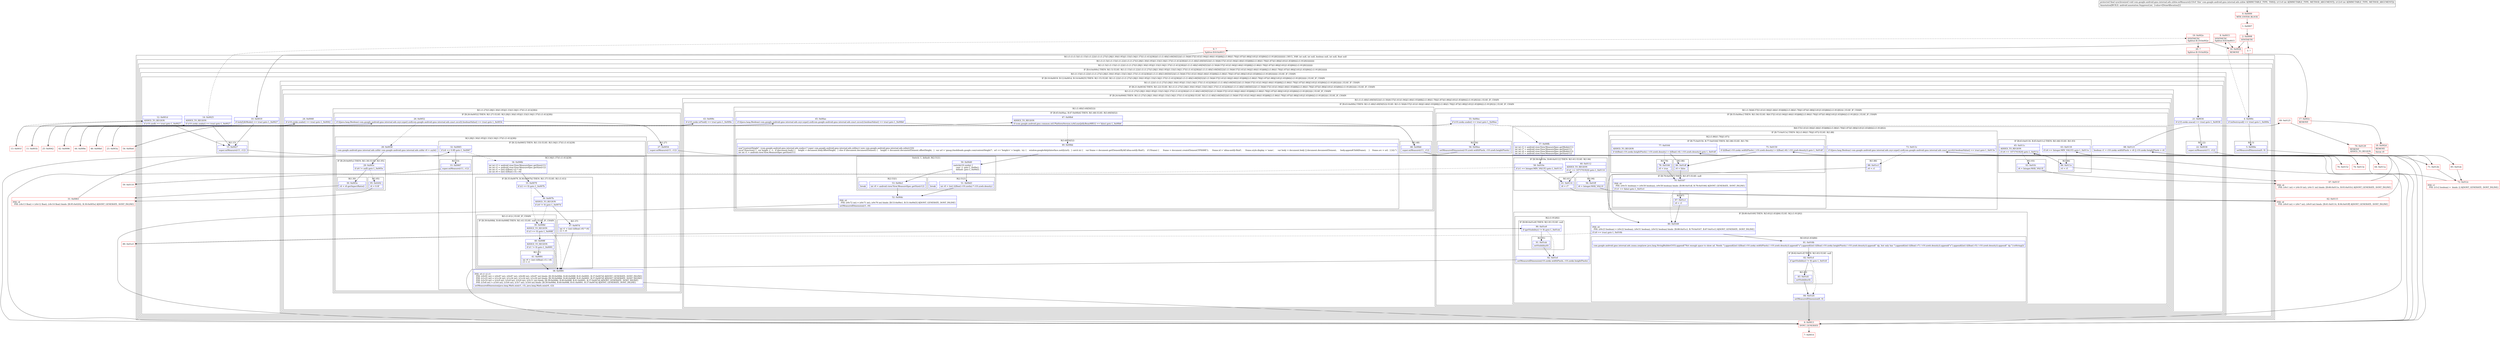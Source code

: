 digraph "CFG forcom.google.android.gms.internal.ads.zzbiw.onMeasure(II)V" {
subgraph cluster_Region_1412106772 {
label = "R(1:(1:(1:(1:5)(1:(1:15)(1:(1:22)(1:(1:(1:27)(3:28|(1:30)(1:95)|(1:33)(3:34|(1:37)(1:(1:41))|38)))(1:(1:(1:48)(3:49|50|52))(1:(1:56)(6:57|(1:61)(1:94)|(1:66)(1:93)|68|(2:(1:86)(1:78)|(1:87))(1:88)|(3:81|(1:83)|84)(2:(1:91)|92)))))))))) | DECL_VAR: int null, int null, boolean null, int null, float null\l";
node [shape=record,color=blue];
subgraph cluster_Region_1656839038 {
label = "R(1:(1:(1:5)(1:(1:15)(1:(1:22)(1:(1:(1:27)(3:28|(1:30)(1:95)|(1:33)(3:34|(1:37)(1:(1:41))|38)))(1:(1:(1:48)(3:49|50|52))(1:(1:56)(6:57|(1:61)(1:94)|(1:66)(1:93)|68|(2:(1:86)(1:78)|(1:87))(1:88)|(3:81|(1:83)|84)(2:(1:91)|92)))))))))";
node [shape=record,color=blue];
subgraph cluster_Region_1543509435 {
label = "R(1:(1:5)(1:(1:15)(1:(1:22)(1:(1:(1:27)(3:28|(1:30)(1:95)|(1:33)(3:34|(1:37)(1:(1:41))|38)))(1:(1:(1:48)(3:49|50|52))(1:(1:56)(6:57|(1:61)(1:94)|(1:66)(1:93)|68|(2:(1:86)(1:78)|(1:87))(1:88)|(3:81|(1:83)|84)(2:(1:91)|92))))))))";
node [shape=record,color=blue];
subgraph cluster_IfRegion_762585654 {
label = "IF [B:4:0x000c] THEN: R(1:5) ELSE: R(1:(1:15)(1:(1:22)(1:(1:(1:27)(3:28|(1:30)(1:95)|(1:33)(3:34|(1:37)(1:(1:41))|38)))(1:(1:(1:48)(3:49|50|52))(1:(1:56)(6:57|(1:61)(1:94)|(1:66)(1:93)|68|(2:(1:86)(1:78)|(1:87))(1:88)|(3:81|(1:83)|84)(2:(1:91)|92)))))))";
node [shape=record,color=blue];
Node_4 [shape=record,label="{4\:\ 0x000c|if (isDestroyed() == true) goto L_0x000e\l}"];
subgraph cluster_Region_553903654 {
label = "R(1:5)";
node [shape=record,color=blue];
Node_5 [shape=record,label="{5\:\ 0x000e|setMeasuredDimension(0, 0)\l}"];
}
subgraph cluster_Region_1240548307 {
label = "R(1:(1:15)(1:(1:22)(1:(1:(1:27)(3:28|(1:30)(1:95)|(1:33)(3:34|(1:37)(1:(1:41))|38)))(1:(1:(1:48)(3:49|50|52))(1:(1:56)(6:57|(1:61)(1:94)|(1:66)(1:93)|68|(2:(1:86)(1:78)|(1:87))(1:88)|(3:81|(1:83)|84)(2:(1:91)|92))))))) | ELSE_IF_CHAIN\l";
node [shape=record,color=blue];
subgraph cluster_IfRegion_360721051 {
label = "IF [B:10:0x0019, B:12:0x001d, B:14:0x0025] THEN: R(1:15) ELSE: R(1:(1:22)(1:(1:(1:27)(3:28|(1:30)(1:95)|(1:33)(3:34|(1:37)(1:(1:41))|38)))(1:(1:(1:48)(3:49|50|52))(1:(1:56)(6:57|(1:61)(1:94)|(1:66)(1:93)|68|(2:(1:86)(1:78)|(1:87))(1:88)|(3:81|(1:83)|84)(2:(1:91)|92)))))) | ELSE_IF_CHAIN\l";
node [shape=record,color=blue];
Node_10 [shape=record,label="{10\:\ 0x0019|if (isInEditMode() == true) goto L_0x0027\l}"];
Node_12 [shape=record,label="{12\:\ 0x001d|ADDED_TO_REGION\l|if (r10.zzelb == true) goto L_0x0027\l}"];
Node_14 [shape=record,label="{14\:\ 0x0025|ADDED_TO_REGION\l|if (r10.zzekz.zzaby() == true) goto L_0x0027\l}"];
subgraph cluster_Region_434753423 {
label = "R(1:15)";
node [shape=record,color=blue];
Node_15 [shape=record,label="{15\:\ 0x0027|super.onMeasure(r11, r12)\l}"];
}
subgraph cluster_Region_660944962 {
label = "R(1:(1:22)(1:(1:(1:27)(3:28|(1:30)(1:95)|(1:33)(3:34|(1:37)(1:(1:41))|38)))(1:(1:(1:48)(3:49|50|52))(1:(1:56)(6:57|(1:61)(1:94)|(1:66)(1:93)|68|(2:(1:86)(1:78)|(1:87))(1:88)|(3:81|(1:83)|84)(2:(1:91)|92)))))) | ELSE_IF_CHAIN\l";
node [shape=record,color=blue];
subgraph cluster_IfRegion_1682507942 {
label = "IF [B:21:0x0034] THEN: R(1:22) ELSE: R(1:(1:(1:27)(3:28|(1:30)(1:95)|(1:33)(3:34|(1:37)(1:(1:41))|38)))(1:(1:(1:48)(3:49|50|52))(1:(1:56)(6:57|(1:61)(1:94)|(1:66)(1:93)|68|(2:(1:86)(1:78)|(1:87))(1:88)|(3:81|(1:83)|84)(2:(1:91)|92))))) | ELSE_IF_CHAIN\l";
node [shape=record,color=blue];
Node_21 [shape=record,label="{21\:\ 0x0034|if (r10.zzekz.zzaca() == true) goto L_0x0036\l}"];
subgraph cluster_Region_1879650886 {
label = "R(1:22)";
node [shape=record,color=blue];
Node_22 [shape=record,label="{22\:\ 0x0036|super.onMeasure(r11, r12)\l}"];
}
subgraph cluster_Region_659234431 {
label = "R(1:(1:(1:27)(3:28|(1:30)(1:95)|(1:33)(3:34|(1:37)(1:(1:41))|38)))(1:(1:(1:48)(3:49|50|52))(1:(1:56)(6:57|(1:61)(1:94)|(1:66)(1:93)|68|(2:(1:86)(1:78)|(1:87))(1:88)|(3:81|(1:83)|84)(2:(1:91)|92))))) | ELSE_IF_CHAIN\l";
node [shape=record,color=blue];
subgraph cluster_IfRegion_702711292 {
label = "IF [B:24:0x0040] THEN: R(1:(1:27)(3:28|(1:30)(1:95)|(1:33)(3:34|(1:37)(1:(1:41))|38))) ELSE: R(1:(1:(1:48)(3:49|50|52))(1:(1:56)(6:57|(1:61)(1:94)|(1:66)(1:93)|68|(2:(1:86)(1:78)|(1:87))(1:88)|(3:81|(1:83)|84)(2:(1:91)|92)))) | ELSE_IF_CHAIN\l";
node [shape=record,color=blue];
Node_24 [shape=record,label="{24\:\ 0x0040|if (r10.zzekz.zzabz() == true) goto L_0x0042\l}"];
subgraph cluster_Region_88253534 {
label = "R(1:(1:27)(3:28|(1:30)(1:95)|(1:33)(3:34|(1:37)(1:(1:41))|38)))";
node [shape=record,color=blue];
subgraph cluster_IfRegion_1021328818 {
label = "IF [B:26:0x0052] THEN: R(1:27) ELSE: R(3:28|(1:30)(1:95)|(1:33)(3:34|(1:37)(1:(1:41))|38))";
node [shape=record,color=blue];
Node_26 [shape=record,label="{26\:\ 0x0052|if (((java.lang.Boolean) com.google.android.gms.internal.ads.zzyr.zzpe().zzd(com.google.android.gms.internal.ads.zzact.zzcsl)).booleanValue() == true) goto L_0x0054\l}"];
subgraph cluster_Region_1135043767 {
label = "R(1:27)";
node [shape=record,color=blue];
Node_27 [shape=record,label="{27\:\ 0x0054|super.onMeasure(r11, r12)\l}"];
}
subgraph cluster_Region_450994923 {
label = "R(3:28|(1:30)(1:95)|(1:33)(3:34|(1:37)(1:(1:41))|38))";
node [shape=record,color=blue];
Node_28 [shape=record,label="{28\:\ 0x0058|com.google.android.gms.internal.ads.zzbhr com.google.android.gms.internal.ads.zzbhr r0 = zzyb()\l}"];
subgraph cluster_IfRegion_1377735213 {
label = "IF [B:29:0x005c] THEN: R(1:30) ELSE: R(1:95)";
node [shape=record,color=blue];
Node_29 [shape=record,label="{29\:\ 0x005c|if (r0 != null) goto L_0x005e\l}"];
subgraph cluster_Region_155054479 {
label = "R(1:30)";
node [shape=record,color=blue];
Node_30 [shape=record,label="{30\:\ 0x005e|r4 = r0.getAspectRatio()\l}"];
}
subgraph cluster_Region_1170992603 {
label = "R(1:95)";
node [shape=record,color=blue];
Node_95 [shape=record,label="{95\:\ 0x0202|r4 = 0.0f\l}"];
}
}
subgraph cluster_IfRegion_2128073818 {
label = "IF [B:32:0x0065] THEN: R(1:33) ELSE: R(3:34|(1:37)(1:(1:41))|38)";
node [shape=record,color=blue];
Node_32 [shape=record,label="{32\:\ 0x0065|if (r4 == 0.0f) goto L_0x0067\l}"];
subgraph cluster_Region_1856499594 {
label = "R(1:33)";
node [shape=record,color=blue];
Node_33 [shape=record,label="{33\:\ 0x0067|super.onMeasure(r11, r12)\l}"];
}
subgraph cluster_Region_1386932595 {
label = "R(3:34|(1:37)(1:(1:41))|38)";
node [shape=record,color=blue];
Node_34 [shape=record,label="{34\:\ 0x006b|int int r3 = android.view.View.MeasureSpec.getSize(r11)\lint int r2 = android.view.View.MeasureSpec.getSize(r12)\lint int r1 = (int) (((float) r2) * r4)\lint int r0 = (int) (((float) r3) \/ r4)\l}"];
subgraph cluster_IfRegion_219132892 {
label = "IF [B:35:0x0079, B:36:0x007b] THEN: R(1:37) ELSE: R(1:(1:41))";
node [shape=record,color=blue];
Node_35 [shape=record,label="{35\:\ 0x0079|if (r2 == 0) goto L_0x007b\l}"];
Node_36 [shape=record,label="{36\:\ 0x007b|ADDED_TO_REGION\l|if (r0 != 0) goto L_0x007d\l}"];
subgraph cluster_Region_141243091 {
label = "R(1:37)";
node [shape=record,color=blue];
Node_37 [shape=record,label="{37\:\ 0x007d|int r1 = (int) (((float) r0) * r4)\lr2 = r0\l}"];
}
subgraph cluster_Region_1402421825 {
label = "R(1:(1:41)) | ELSE_IF_CHAIN\l";
node [shape=record,color=blue];
subgraph cluster_IfRegion_315928679 {
label = "IF [B:39:0x008d, B:40:0x008f] THEN: R(1:41) ELSE: null | ELSE_IF_CHAIN\l";
node [shape=record,color=blue];
Node_39 [shape=record,label="{39\:\ 0x008d|ADDED_TO_REGION\l|if (r3 == 0) goto L_0x008f\l}"];
Node_40 [shape=record,label="{40\:\ 0x008f|ADDED_TO_REGION\l|if (r1 != 0) goto L_0x0091\l}"];
subgraph cluster_Region_1954776817 {
label = "R(1:41)";
node [shape=record,color=blue];
Node_41 [shape=record,label="{41\:\ 0x0091|int r0 = (int) (((float) r1) \/ r4)\lr3 = r1\l}"];
}
}
}
}
Node_38 [shape=record,label="{38\:\ 0x0081|PHI: r0 r1 r2 r3 \l  PHI: (r0v91 int) = (r0v87 int), (r0v87 int), (r0v90 int), (r0v87 int) binds: [B:39:0x008d, B:40:0x008f, B:41:0x0091, B:37:0x007d] A[DONT_GENERATE, DONT_INLINE]\l  PHI: (r1v25 int) = (r1v24 int), (r1v24 int), (r1v24 int), (r1v29 int) binds: [B:39:0x008d, B:40:0x008f, B:41:0x0091, B:37:0x007d] A[DONT_GENERATE, DONT_INLINE]\l  PHI: (r2v10 int) = (r2v9 int), (r2v9 int), (r2v9 int), (r2v11 int) binds: [B:39:0x008d, B:40:0x008f, B:41:0x0091, B:37:0x007d] A[DONT_GENERATE, DONT_INLINE]\l  PHI: (r3v8 int) = (r3v6 int), (r3v6 int), (r3v7 int), (r3v6 int) binds: [B:39:0x008d, B:40:0x008f, B:41:0x0091, B:37:0x007d] A[DONT_GENERATE, DONT_INLINE]\l|setMeasuredDimension(java.lang.Math.min(r1, r3), java.lang.Math.min(r0, r2))\l}"];
}
}
}
}
}
subgraph cluster_Region_736958040 {
label = "R(1:(1:(1:48)(3:49|50|52))(1:(1:56)(6:57|(1:61)(1:94)|(1:66)(1:93)|68|(2:(1:86)(1:78)|(1:87))(1:88)|(3:81|(1:83)|84)(2:(1:91)|92)))) | ELSE_IF_CHAIN\l";
node [shape=record,color=blue];
subgraph cluster_IfRegion_1800958587 {
label = "IF [B:43:0x009c] THEN: R(1:(1:48)(3:49|50|52)) ELSE: R(1:(1:56)(6:57|(1:61)(1:94)|(1:66)(1:93)|68|(2:(1:86)(1:78)|(1:87))(1:88)|(3:81|(1:83)|84)(2:(1:91)|92))) | ELSE_IF_CHAIN\l";
node [shape=record,color=blue];
Node_43 [shape=record,label="{43\:\ 0x009c|if (r10.zzekz.isFluid() == true) goto L_0x009e\l}"];
subgraph cluster_Region_986848037 {
label = "R(1:(1:48)(3:49|50|52))";
node [shape=record,color=blue];
subgraph cluster_IfRegion_1405014900 {
label = "IF [B:45:0x00ae, B:47:0x00b4] THEN: R(1:48) ELSE: R(3:49|50|52)";
node [shape=record,color=blue];
Node_45 [shape=record,label="{45\:\ 0x00ae|if (((java.lang.Boolean) com.google.android.gms.internal.ads.zzyr.zzpe().zzd(com.google.android.gms.internal.ads.zzact.zzcso)).booleanValue() == true) goto L_0x00b6\l}"];
Node_47 [shape=record,label="{47\:\ 0x00b4|ADDED_TO_REGION\l|if (com.google.android.gms.common.util.PlatformVersion.isAtLeastJellyBeanMR1() == false) goto L_0x00b6\l}"];
subgraph cluster_Region_270680205 {
label = "R(1:48)";
node [shape=record,color=blue];
Node_48 [shape=record,label="{48\:\ 0x00b6|super.onMeasure(r11, r12)\l}"];
}
subgraph cluster_Region_1393779854 {
label = "R(3:49|50|52)";
node [shape=record,color=blue];
Node_49 [shape=record,label="{49\:\ 0x00bb|zza(\"\/contentHeight\", (com.google.android.gms.internal.ads.zzahn\<? super com.google.android.gms.internal.ads.zzbha\>) new com.google.android.gms.internal.ads.zzbiy(r10))\lzzco(\"(function() \{  var height = \-1;  if (document.body) \{    height = document.body.offsetHeight;  \} else if (document.documentElement) \{    height = document.documentElement.offsetHeight;  \}  var url = 'gmsg:\/\/mobileads.google.com\/contentHeight?';  url += 'height=' + height;  try \{    window.googleAdsJsInterface.notify(url);  \} catch (e) \{    var frame = document.getElementById('afma\-notify\-fluid');    if (!frame) \{      frame = document.createElement('IFRAME');      frame.id = 'afma\-notify\-fluid';      frame.style.display = 'none';      var body = document.body \|\| document.documentElement;      body.appendChild(frame);    \}    frame.src = url;  \}\})();\")\lint int r1 = android.view.View.MeasureSpec.getSize(r11)\l}"];
subgraph cluster_SwitchRegion_943792984 {
label = "Switch: 1, default: R(2:51|1)";
node [shape=record,color=blue];
Node_50 [shape=record,label="{50\:\ 0x00d0|switch(r10.zzelm) \{\l    case \-1: goto L_0x00e1;\l    default: goto L_0x00d3;\l\}\l}"];
subgraph cluster_Region_1744278000 {
label = "R(2:53|1)";
node [shape=record,color=blue];
Node_53 [shape=record,label="{53\:\ 0x00e1|int r0 = android.view.View.MeasureSpec.getSize(r12)\l}"];
Node_InsnContainer_316673094 [shape=record,label="{|break\l}"];
}
subgraph cluster_Region_1820592084 {
label = "R(2:51|1)";
node [shape=record,color=blue];
Node_51 [shape=record,label="{51\:\ 0x00d3|int r0 = (int) (((float) r10.zzelm) * r10.zzwb.density)\l}"];
Node_InsnContainer_937449501 [shape=record,label="{|break\l}"];
}
}
Node_52 [shape=record,label="{52\:\ 0x00dc|PHI: r0 \l  PHI: (r0v72 int) = (r0v71 int), (r0v76 int) binds: [B:53:0x00e1, B:51:0x00d3] A[DONT_GENERATE, DONT_INLINE]\l|setMeasuredDimension(r1, r0)\l}"];
}
}
}
subgraph cluster_Region_902058052 {
label = "R(1:(1:56)(6:57|(1:61)(1:94)|(1:66)(1:93)|68|(2:(1:86)(1:78)|(1:87))(1:88)|(3:81|(1:83)|84)(2:(1:91)|92))) | ELSE_IF_CHAIN\l";
node [shape=record,color=blue];
subgraph cluster_IfRegion_70184519 {
label = "IF [B:55:0x00ec] THEN: R(1:56) ELSE: R(6:57|(1:61)(1:94)|(1:66)(1:93)|68|(2:(1:86)(1:78)|(1:87))(1:88)|(3:81|(1:83)|84)(2:(1:91)|92)) | ELSE_IF_CHAIN\l";
node [shape=record,color=blue];
Node_55 [shape=record,label="{55\:\ 0x00ec|if (r10.zzekz.zzabx() == true) goto L_0x00ee\l}"];
subgraph cluster_Region_381567160 {
label = "R(1:56)";
node [shape=record,color=blue];
Node_56 [shape=record,label="{56\:\ 0x00ee|setMeasuredDimension(r10.zzwb.widthPixels, r10.zzwb.heightPixels)\l}"];
}
subgraph cluster_Region_1503393285 {
label = "R(6:57|(1:61)(1:94)|(1:66)(1:93)|68|(2:(1:86)(1:78)|(1:87))(1:88)|(3:81|(1:83)|84)(2:(1:91)|92))";
node [shape=record,color=blue];
Node_57 [shape=record,label="{57\:\ 0x00fb|int int r1 = android.view.View.MeasureSpec.getMode(r11)\lint int r7 = android.view.View.MeasureSpec.getSize(r11)\lint int r4 = android.view.View.MeasureSpec.getMode(r12)\lint int r5 = android.view.View.MeasureSpec.getSize(r12)\l}"];
subgraph cluster_IfRegion_410983565 {
label = "IF [B:58:0x010e, B:60:0x0112] THEN: R(1:61) ELSE: R(1:94)";
node [shape=record,color=blue];
Node_58 [shape=record,label="{58\:\ 0x010e|if (r1 == Integer.MIN_VALUE) goto L_0x0114\l}"];
Node_60 [shape=record,label="{60\:\ 0x0112|ADDED_TO_REGION\l|if (r1 == 1073741824) goto L_0x0114\l}"];
subgraph cluster_Region_1640269119 {
label = "R(1:61)";
node [shape=record,color=blue];
Node_61 [shape=record,label="{61\:\ 0x0114|r6 = r7\l}"];
}
subgraph cluster_Region_894079835 {
label = "R(1:94)";
node [shape=record,color=blue];
Node_94 [shape=record,label="{94\:\ 0x01ff|r6 = Integer.MAX_VALUE\l}"];
}
}
subgraph cluster_IfRegion_270131455 {
label = "IF [B:63:0x0118, B:65:0x011c] THEN: R(1:66) ELSE: R(1:93)";
node [shape=record,color=blue];
Node_63 [shape=record,label="{63\:\ 0x0118|if (r4 == Integer.MIN_VALUE) goto L_0x011e\l}"];
Node_65 [shape=record,label="{65\:\ 0x011c|ADDED_TO_REGION\l|if (r4 == 1073741824) goto L_0x011e\l}"];
subgraph cluster_Region_1893866757 {
label = "R(1:66)";
node [shape=record,color=blue];
Node_66 [shape=record,label="{66\:\ 0x011e|r4 = r5\l}"];
}
subgraph cluster_Region_58169607 {
label = "R(1:93)";
node [shape=record,color=blue];
Node_93 [shape=record,label="{93\:\ 0x01fc|r4 = Integer.MAX_VALUE\l}"];
}
}
Node_68 [shape=record,label="{68\:\ 0x0123|boolean r1 = r10.zzekz.widthPixels \> r6 \|\| r10.zzekz.heightPixels \> r4\l}"];
subgraph cluster_IfRegion_598459074 {
label = "IF [B:73:0x013c] THEN: R(2:(1:86)(1:78)|(1:87)) ELSE: R(1:88)";
node [shape=record,color=blue];
Node_73 [shape=record,label="{73\:\ 0x013c|if (((java.lang.Boolean) com.google.android.gms.internal.ads.zzyr.zzpe().zzd(com.google.android.gms.internal.ads.zzact.zzcvh)).booleanValue() == true) goto L_0x013e\l}"];
subgraph cluster_Region_888856707 {
label = "R(2:(1:86)(1:78)|(1:87))";
node [shape=record,color=blue];
subgraph cluster_IfRegion_1196784781 {
label = "IF [B:75:0x0150, B:77:0x0164] THEN: R(1:86) ELSE: R(1:78)";
node [shape=record,color=blue];
Node_75 [shape=record,label="{75\:\ 0x0150|if ((((float) r10.zzekz.widthPixels) \/ r10.zzwb.density) \> (((float) r6) \/ r10.zzwb.density)) goto L_0x01df\l}"];
Node_77 [shape=record,label="{77\:\ 0x0164|ADDED_TO_REGION\l|if ((((float) r10.zzekz.heightPixels) \/ r10.zzwb.density) \> (((float) r4) \/ r10.zzwb.density)) goto L_0x01df\l}"];
subgraph cluster_Region_1651323560 {
label = "R(1:86)";
node [shape=record,color=blue];
Node_86 [shape=record,label="{86\:\ 0x01df|r0 = false\l}"];
}
subgraph cluster_Region_172989332 {
label = "R(1:78)";
node [shape=record,color=blue];
Node_78 [shape=record,label="{78\:\ 0x0166|r0 = true\l}"];
}
}
subgraph cluster_IfRegion_1547079566 {
label = "IF [B:79:0x0167] THEN: R(1:87) ELSE: null";
node [shape=record,color=blue];
Node_79 [shape=record,label="{79\:\ 0x0167|PHI: r0 \l  PHI: (r0v51 boolean) = (r0v50 boolean), (r0v58 boolean) binds: [B:86:0x01df, B:78:0x0166] A[DONT_GENERATE, DONT_INLINE]\l|if (r1 == false) goto L_0x01e1\l}"];
subgraph cluster_Region_1021094712 {
label = "R(1:87)";
node [shape=record,color=blue];
Node_87 [shape=record,label="{87\:\ 0x01e1|r0 = r1\l}"];
}
}
}
subgraph cluster_Region_1575827379 {
label = "R(1:88)";
node [shape=record,color=blue];
Node_88 [shape=record,label="{88\:\ 0x01e3|r0 = r1\l}"];
}
}
subgraph cluster_IfRegion_596266847 {
label = "IF [B:80:0x0169] THEN: R(3:81|(1:83)|84) ELSE: R(2:(1:91)|92)";
node [shape=record,color=blue];
Node_80 [shape=record,label="{80\:\ 0x0169|PHI: r0 \l  PHI: (r0v23 boolean) = (r0v22 boolean), (r0v51 boolean), (r0v52 boolean) binds: [B:88:0x01e3, B:79:0x0167, B:87:0x01e1] A[DONT_GENERATE, DONT_INLINE]\l|if (r0 == true) goto L_0x016b\l}"];
subgraph cluster_Region_372508642 {
label = "R(3:81|(1:83)|84)";
node [shape=record,color=blue];
Node_81 [shape=record,label="{81\:\ 0x016b|com.google.android.gms.internal.ads.zzaxa.zzep(new java.lang.StringBuilder(103).append(\"Not enough space to show ad. Needs \").append((int) (((float) r10.zzekz.widthPixels) \/ r10.zzwb.density)).append(\"x\").append((int) (((float) r10.zzekz.heightPixels) \/ r10.zzwb.density)).append(\" dp, but only has \").append((int) (((float) r7) \/ r10.zzwb.density)).append(\"x\").append((int) (((float) r5) \/ r10.zzwb.density)).append(\" dp.\").toString())\l}"];
subgraph cluster_IfRegion_1590305854 {
label = "IF [B:82:0x01cf] THEN: R(1:83) ELSE: null";
node [shape=record,color=blue];
Node_82 [shape=record,label="{82\:\ 0x01cf|if (getVisibility() != 8) goto L_0x01d1\l}"];
subgraph cluster_Region_1029126556 {
label = "R(1:83)";
node [shape=record,color=blue];
Node_83 [shape=record,label="{83\:\ 0x01d1|setVisibility(4)\l}"];
}
}
Node_84 [shape=record,label="{84\:\ 0x01d5|setMeasuredDimension(0, 0)\l}"];
}
subgraph cluster_Region_1359645615 {
label = "R(2:(1:91)|92)";
node [shape=record,color=blue];
subgraph cluster_IfRegion_546031206 {
label = "IF [B:90:0x01e9] THEN: R(1:91) ELSE: null";
node [shape=record,color=blue];
Node_90 [shape=record,label="{90\:\ 0x01e9|if (getVisibility() != 8) goto L_0x01eb\l}"];
subgraph cluster_Region_804257181 {
label = "R(1:91)";
node [shape=record,color=blue];
Node_91 [shape=record,label="{91\:\ 0x01eb|setVisibility(0)\l}"];
}
}
Node_92 [shape=record,label="{92\:\ 0x01ef|setMeasuredDimension(r10.zzekz.widthPixels, r10.zzekz.heightPixels)\l}"];
}
}
}
}
}
}
}
}
}
}
}
}
}
}
}
}
}
Node_0 [shape=record,color=red,label="{0\:\ 0x0000|MTH_ENTER_BLOCK\l}"];
Node_1 [shape=record,color=red,label="{1\:\ 0x0007}"];
Node_2 [shape=record,color=red,label="{2\:\ 0x0008|SYNTHETIC\l}"];
Node_3 [shape=record,color=red,label="{3\:\ ?}"];
Node_6 [shape=record,color=red,label="{6\:\ 0x0013|DONT_GENERATE\l}"];
Node_7 [shape=record,color=red,label="{7\:\ 0x0014}"];
Node_8 [shape=record,color=red,label="{8\:\ 0x0015|SYNTHETIC\lSplitter:B:8:0x0015\l}"];
Node_9 [shape=record,color=red,label="{9\:\ ?|Splitter:B:8:0x0015\l}"];
Node_11 [shape=record,color=red,label="{11\:\ 0x001b}"];
Node_13 [shape=record,color=red,label="{13\:\ 0x001f}"];
Node_16 [shape=record,color=red,label="{16\:\ 0x002b|REMOVE\l}"];
Node_17 [shape=record,color=red,label="{17\:\ 0x002c|REMOVE\l}"];
Node_18 [shape=record,color=red,label="{18\:\ 0x002d|REMOVE\l|throw r0\l}"];
Node_19 [shape=record,color=red,label="{19\:\ 0x002e|SYNTHETIC\lSplitter:B:19:0x002e\l}"];
Node_20 [shape=record,color=red,label="{20\:\ ?|Splitter:B:19:0x002e\l}"];
Node_23 [shape=record,color=red,label="{23\:\ 0x003a}"];
Node_25 [shape=record,color=red,label="{25\:\ 0x0042}"];
Node_31 [shape=record,color=red,label="{31\:\ 0x0063|PHI: r4 \l  PHI: (r4v13 float) = (r4v12 float), (r4v14 float) binds: [B:95:0x0202, B:30:0x005e] A[DONT_GENERATE, DONT_INLINE]\l}"];
Node_42 [shape=record,color=red,label="{42\:\ 0x0096}"];
Node_44 [shape=record,color=red,label="{44\:\ 0x009e}"];
Node_46 [shape=record,color=red,label="{46\:\ 0x00b0}"];
Node_54 [shape=record,color=red,label="{54\:\ 0x00e6}"];
Node_59 [shape=record,color=red,label="{59\:\ 0x0110}"];
Node_62 [shape=record,color=red,label="{62\:\ 0x0115|PHI: r6 \l  PHI: (r6v0 int) = (r6v7 int), (r6v9 int) binds: [B:61:0x0114, B:94:0x01ff] A[DONT_GENERATE, DONT_INLINE]\l}"];
Node_64 [shape=record,color=red,label="{64\:\ 0x011a}"];
Node_67 [shape=record,color=red,label="{67\:\ 0x011f|PHI: r4 \l  PHI: (r4v1 int) = (r4v10 int), (r4v11 int) binds: [B:66:0x011e, B:93:0x01fc] A[DONT_GENERATE, DONT_INLINE]\l}"];
Node_69 [shape=record,color=red,label="{69\:\ 0x0125}"];
Node_70 [shape=record,color=red,label="{70\:\ 0x0129|REMOVE\lADDED_TO_REGION\l}"];
Node_71 [shape=record,color=red,label="{71\:\ 0x012b}"];
Node_72 [shape=record,color=red,label="{72\:\ 0x012c|PHI: r1 \l  PHI: (r1v2 boolean) =  binds: [] A[DONT_GENERATE, DONT_INLINE]\l}"];
Node_74 [shape=record,color=red,label="{74\:\ 0x013e}"];
Node_76 [shape=record,color=red,label="{76\:\ 0x0152}"];
Node_85 [shape=record,color=red,label="{85\:\ 0x01dc}"];
Node_89 [shape=record,color=red,label="{89\:\ 0x01e5}"];
MethodNode[shape=record,label="{protected final synchronized void com.google.android.gms.internal.ads.zzbiw.onMeasure((r10v0 'this' com.google.android.gms.internal.ads.zzbiw A[IMMUTABLE_TYPE, THIS]), (r11v0 int A[IMMUTABLE_TYPE, METHOD_ARGUMENT]), (r12v0 int A[IMMUTABLE_TYPE, METHOD_ARGUMENT]))  | Annotation[BUILD, android.annotation.SuppressLint, \{value=[DrawAllocation]\}]\l}"];
MethodNode -> Node_0;
Node_4 -> Node_5;
Node_4 -> Node_8[style=dashed];
Node_5 -> Node_6;
Node_10 -> Node_11[style=dashed];
Node_10 -> Node_15;
Node_12 -> Node_13[style=dashed];
Node_12 -> Node_15;
Node_14 -> Node_15;
Node_14 -> Node_19[style=dashed];
Node_15 -> Node_6;
Node_21 -> Node_22;
Node_21 -> Node_23[style=dashed];
Node_22 -> Node_6;
Node_24 -> Node_25;
Node_24 -> Node_42[style=dashed];
Node_26 -> Node_27;
Node_26 -> Node_28[style=dashed];
Node_27 -> Node_6;
Node_28 -> Node_29;
Node_29 -> Node_30;
Node_29 -> Node_95[style=dashed];
Node_30 -> Node_31;
Node_95 -> Node_31;
Node_32 -> Node_33;
Node_32 -> Node_34[style=dashed];
Node_33 -> Node_6;
Node_34 -> Node_35;
Node_35 -> Node_36;
Node_35 -> Node_39[style=dashed];
Node_36 -> Node_37;
Node_36 -> Node_39[style=dashed];
Node_37 -> Node_38;
Node_39 -> Node_38[style=dashed];
Node_39 -> Node_40;
Node_40 -> Node_38[style=dashed];
Node_40 -> Node_41;
Node_41 -> Node_38;
Node_38 -> Node_6;
Node_43 -> Node_44;
Node_43 -> Node_54[style=dashed];
Node_45 -> Node_46[style=dashed];
Node_45 -> Node_48;
Node_47 -> Node_48;
Node_47 -> Node_49[style=dashed];
Node_48 -> Node_6;
Node_49 -> Node_50;
Node_50 -> Node_51;
Node_50 -> Node_53;
Node_53 -> Node_52;
Node_51 -> Node_52;
Node_52 -> Node_6;
Node_55 -> Node_56;
Node_55 -> Node_57[style=dashed];
Node_56 -> Node_6;
Node_57 -> Node_58;
Node_58 -> Node_59[style=dashed];
Node_58 -> Node_61;
Node_60 -> Node_61;
Node_60 -> Node_94[style=dashed];
Node_61 -> Node_62;
Node_94 -> Node_62;
Node_63 -> Node_64[style=dashed];
Node_63 -> Node_66;
Node_65 -> Node_66;
Node_65 -> Node_93[style=dashed];
Node_66 -> Node_67;
Node_93 -> Node_67;
Node_68 -> Node_69;
Node_68 -> Node_71;
Node_73 -> Node_74;
Node_73 -> Node_88[style=dashed];
Node_75 -> Node_76[style=dashed];
Node_75 -> Node_86;
Node_77 -> Node_78[style=dashed];
Node_77 -> Node_86;
Node_86 -> Node_79;
Node_78 -> Node_79;
Node_79 -> Node_80[style=dashed];
Node_79 -> Node_87;
Node_87 -> Node_80;
Node_88 -> Node_80;
Node_80 -> Node_81;
Node_80 -> Node_89[style=dashed];
Node_81 -> Node_82;
Node_82 -> Node_83;
Node_82 -> Node_84[style=dashed];
Node_83 -> Node_84;
Node_84 -> Node_6;
Node_90 -> Node_91;
Node_90 -> Node_92[style=dashed];
Node_91 -> Node_92;
Node_92 -> Node_6;
Node_0 -> Node_1;
Node_1 -> Node_2;
Node_2 -> Node_3;
Node_2 -> Node_16;
Node_3 -> Node_4;
Node_6 -> Node_7;
Node_8 -> Node_9;
Node_8 -> Node_16;
Node_9 -> Node_10;
Node_11 -> Node_12;
Node_13 -> Node_14;
Node_16 -> Node_17;
Node_17 -> Node_18;
Node_19 -> Node_20;
Node_19 -> Node_16;
Node_20 -> Node_21;
Node_23 -> Node_24;
Node_25 -> Node_26;
Node_31 -> Node_32;
Node_42 -> Node_43;
Node_44 -> Node_45;
Node_46 -> Node_47;
Node_54 -> Node_55;
Node_59 -> Node_60;
Node_62 -> Node_63;
Node_64 -> Node_65;
Node_67 -> Node_68;
Node_69 -> Node_70;
Node_70 -> Node_71;
Node_70 -> Node_85;
Node_71 -> Node_72;
Node_72 -> Node_73;
Node_74 -> Node_75;
Node_76 -> Node_77;
Node_85 -> Node_72;
Node_89 -> Node_90;
}

